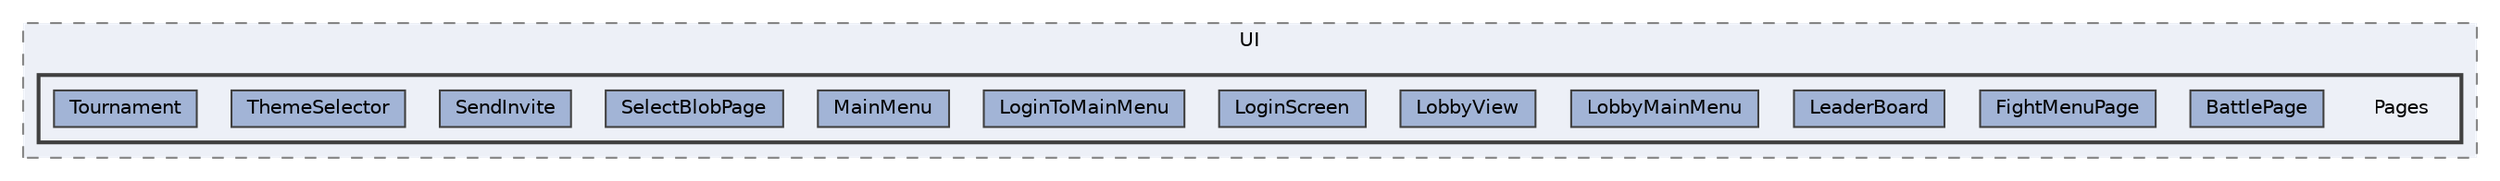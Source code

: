 digraph "Bloberts/Scripts/UI/Pages"
{
 // LATEX_PDF_SIZE
  bgcolor="transparent";
  edge [fontname=Helvetica,fontsize=10,labelfontname=Helvetica,labelfontsize=10];
  node [fontname=Helvetica,fontsize=10,shape=box,height=0.2,width=0.4];
  compound=true
  subgraph clusterdir_05b9da9c231dc04fb68445786587af22 {
    graph [ bgcolor="#edf0f7", pencolor="grey50", label="UI", fontname=Helvetica,fontsize=10 style="filled,dashed", URL="dir_05b9da9c231dc04fb68445786587af22.html",tooltip=""]
  subgraph clusterdir_0ec4a9d89eea34853c2ecb2ecdbd9dde {
    graph [ bgcolor="#edf0f7", pencolor="grey25", label="", fontname=Helvetica,fontsize=10 style="filled,bold", URL="dir_0ec4a9d89eea34853c2ecb2ecdbd9dde.html",tooltip=""]
    dir_0ec4a9d89eea34853c2ecb2ecdbd9dde [shape=plaintext, label="Pages"];
  dir_d1e9fd50d48c396051fd7d3fc4fc8839 [label="BattlePage", fillcolor="#a2b4d6", color="grey25", style="filled", URL="dir_d1e9fd50d48c396051fd7d3fc4fc8839.html",tooltip=""];
  dir_ab8c98e501c80b560a9720aabb46be3b [label="FightMenuPage", fillcolor="#a2b4d6", color="grey25", style="filled", URL="dir_ab8c98e501c80b560a9720aabb46be3b.html",tooltip=""];
  dir_7c58061d80d298dd492d8c299a2e78d4 [label="LeaderBoard", fillcolor="#a2b4d6", color="grey25", style="filled", URL="dir_7c58061d80d298dd492d8c299a2e78d4.html",tooltip=""];
  dir_5d60c3faaaa468e57014485af02dc055 [label="LobbyMainMenu", fillcolor="#a2b4d6", color="grey25", style="filled", URL="dir_5d60c3faaaa468e57014485af02dc055.html",tooltip=""];
  dir_d1cd8bc74d06d0f12f8682a1bd62727b [label="LobbyView", fillcolor="#a2b4d6", color="grey25", style="filled", URL="dir_d1cd8bc74d06d0f12f8682a1bd62727b.html",tooltip=""];
  dir_e830a8bff76ac115e1776348e9961fb0 [label="LoginScreen", fillcolor="#a2b4d6", color="grey25", style="filled", URL="dir_e830a8bff76ac115e1776348e9961fb0.html",tooltip=""];
  dir_78b4e4c7eed2cfae72d7983a92286f8b [label="LoginToMainMenu", fillcolor="#a2b4d6", color="grey25", style="filled", URL="dir_78b4e4c7eed2cfae72d7983a92286f8b.html",tooltip=""];
  dir_20bd70a33f0323cd88ad7caab0fdb3a2 [label="MainMenu", fillcolor="#a2b4d6", color="grey25", style="filled", URL="dir_20bd70a33f0323cd88ad7caab0fdb3a2.html",tooltip=""];
  dir_750c32a98b3fcb53a8a4c6f490c2a840 [label="SelectBlobPage", fillcolor="#a2b4d6", color="grey25", style="filled", URL="dir_750c32a98b3fcb53a8a4c6f490c2a840.html",tooltip=""];
  dir_69b3d79f943dbce52564363f3b14c2a8 [label="SendInvite", fillcolor="#a2b4d6", color="grey25", style="filled", URL="dir_69b3d79f943dbce52564363f3b14c2a8.html",tooltip=""];
  dir_ad22c88717df6f7a642ea025f8a0cd31 [label="ThemeSelector", fillcolor="#a2b4d6", color="grey25", style="filled", URL="dir_ad22c88717df6f7a642ea025f8a0cd31.html",tooltip=""];
  dir_2c62479d9a4c61e88303c2ef8579ddb8 [label="Tournament", fillcolor="#a2b4d6", color="grey25", style="filled", URL="dir_2c62479d9a4c61e88303c2ef8579ddb8.html",tooltip=""];
  }
  }
}
